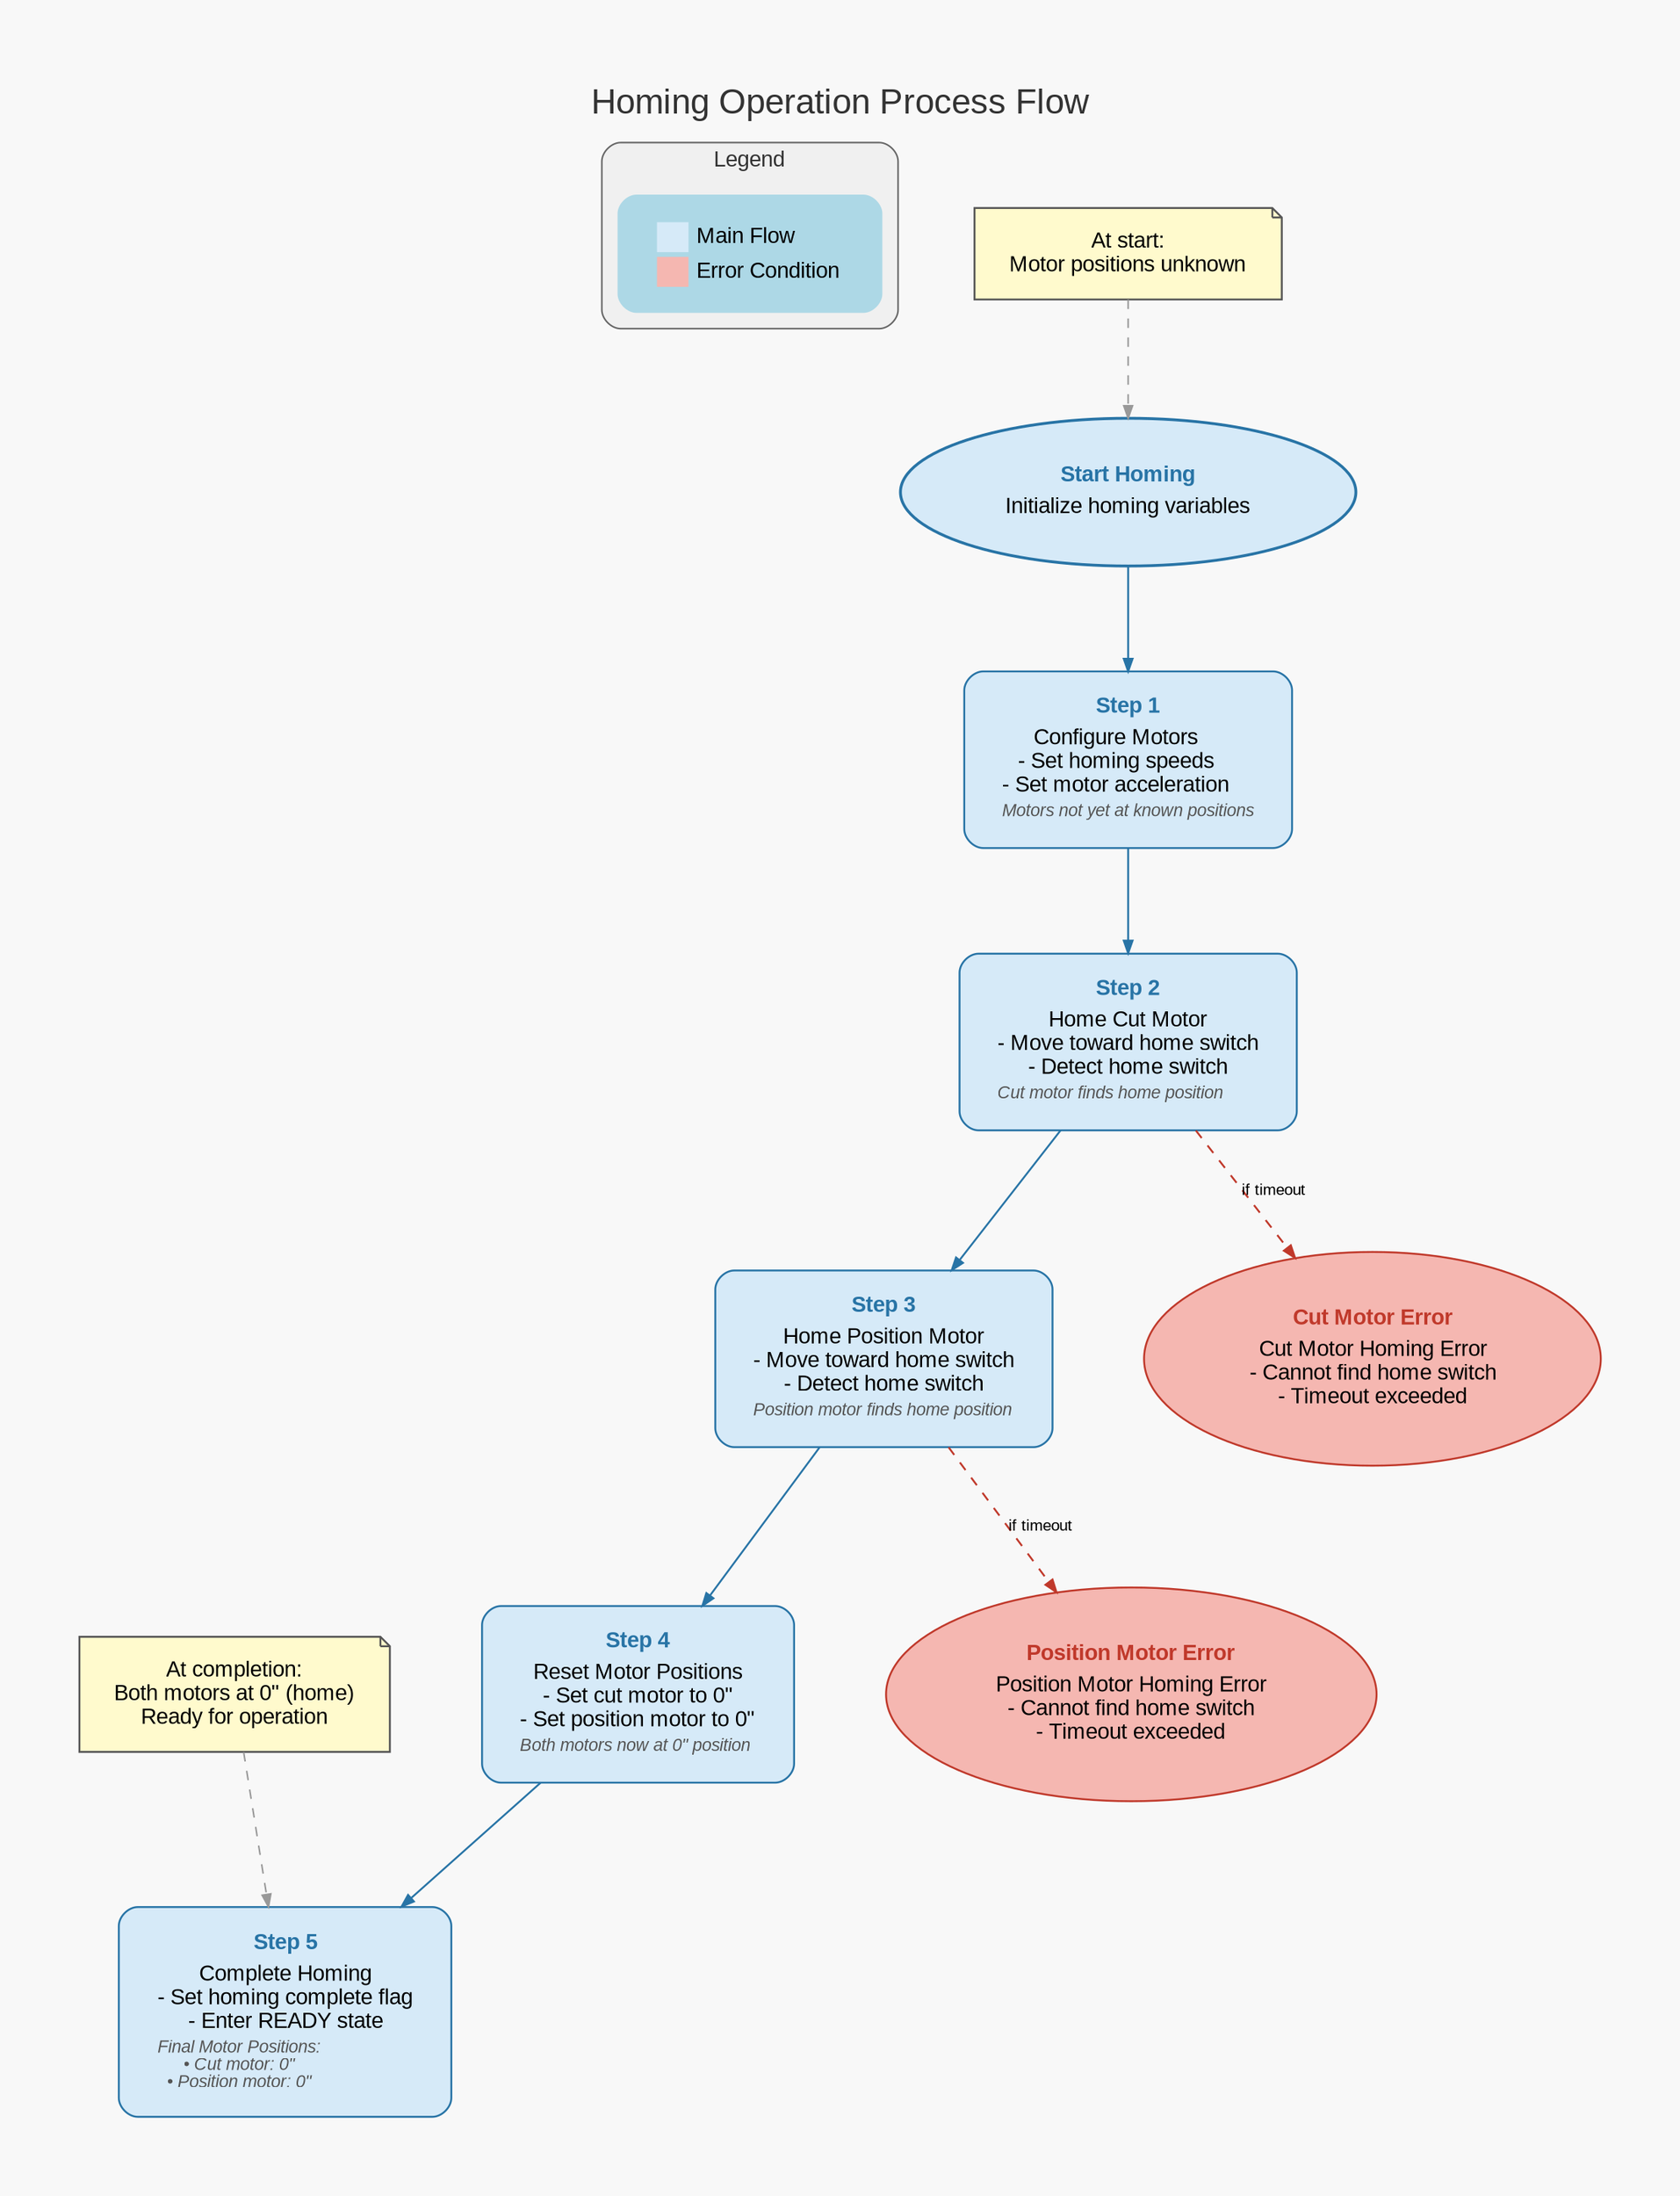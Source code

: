 digraph homing_process {
    // Graph styling
    graph [fontname="Arial", rankdir="TB", splines="polyline", overlap=false, nodesep=0.8, ranksep=0.9, pad=0.7, label="Homing Operation Process Flow", fontsize=22, labelloc="t", bgcolor="#F8F8F8", fontcolor="#333333"];
    node [shape="box", style="rounded,filled", fillcolor="lightblue", fontname="Arial", margin="0.3,0.2", color="#555555", penwidth=1.2];
    edge [fontname="Arial", fontsize=10, color="#777777", penwidth=1.0, arrowsize=0.8];

    // Add a legend
    subgraph cluster_legend {
        label="Legend";
        style="rounded,filled";
        color="#666666";
        fillcolor="#F0F0F0";
        fontsize=14;
        margin=10;
        rank="sink";
        
        legend_node [shape=none, label=<<table border="0" cellborder="0" cellspacing="3">
            <tr><td port="main" bgcolor="#D6EAF8" width="20" height="12"></td><td align="left">Main Flow</td></tr>
            <tr><td port="error" bgcolor="#F5B7B1" width="20" height="12"></td><td align="left">Error Condition</td></tr>
        </table>>];
    }

    // States and transitions for homing process
    start [label=<<table border="0" cellborder="0" cellspacing="0"><tr><td><font color="#2874A6" point-size="14"><b>Start Homing</b></font></td></tr><tr><td>Initialize homing variables</td></tr></table>>, shape="oval", fillcolor="#D6EAF8", color="#2874A6", penwidth=1.8];
    
    // Step 1: Configure for homing
    config [label=<<table border="0" cellborder="0" cellspacing="0"><tr><td><font color="#2874A6" point-size="14"><b>Step 1</b></font></td></tr><tr><td align="left">Configure Motors<br/>- Set homing speeds<br/>- Set motor acceleration</td></tr><tr><td align="left"><font color="#555555" point-size="11"><i>Motors not yet at known positions</i></font></td></tr></table>>, fillcolor="#D6EAF8", color="#2874A6", penwidth=1.2];
    
    // Step 2: Home cut motor
    home_cut [label=<<table border="0" cellborder="0" cellspacing="0"><tr><td><font color="#2874A6" point-size="14"><b>Step 2</b></font></td></tr><tr><td align="left">Home Cut Motor<br/>- Move toward home switch<br/>- Detect home switch</td></tr><tr><td align="left"><font color="#555555" point-size="11"><i>Cut motor finds home position</i></font></td></tr></table>>, fillcolor="#D6EAF8", color="#2874A6", penwidth=1.2];
    
    // Step 3: Home position motor
    home_position [label=<<table border="0" cellborder="0" cellspacing="0"><tr><td><font color="#2874A6" point-size="14"><b>Step 3</b></font></td></tr><tr><td align="left">Home Position Motor<br/>- Move toward home switch<br/>- Detect home switch</td></tr><tr><td align="left"><font color="#555555" point-size="11"><i>Position motor finds home position</i></font></td></tr></table>>, fillcolor="#D6EAF8", color="#2874A6", penwidth=1.2];
    
    // Step 4: Reset positions
    reset_pos [label=<<table border="0" cellborder="0" cellspacing="0"><tr><td><font color="#2874A6" point-size="14"><b>Step 4</b></font></td></tr><tr><td align="left">Reset Motor Positions<br/>- Set cut motor to 0"<br/>- Set position motor to 0"</td></tr><tr><td align="left"><font color="#555555" point-size="11"><i>Both motors now at 0" position</i></font></td></tr></table>>, fillcolor="#D6EAF8", color="#2874A6", penwidth=1.2];
    
    // Step 5: Complete homing
    complete [label=<<table border="0" cellborder="0" cellspacing="0"><tr><td><font color="#2874A6" point-size="14"><b>Step 5</b></font></td></tr><tr><td align="left">Complete Homing<br/>- Set homing complete flag<br/>- Enter READY state</td></tr><tr><td align="left"><font color="#555555" point-size="11"><i>Final Motor Positions:<br/>• Cut motor: 0"<br/>• Position motor: 0"</i></font></td></tr></table>>, fillcolor="#D6EAF8", color="#2874A6", penwidth=1.2];
    
    // Error states
    cut_error [label=<<table border="0" cellborder="0" cellspacing="0"><tr><td><font color="#C0392B" point-size="14"><b>Cut Motor Error</b></font></td></tr><tr><td align="left">Cut Motor Homing Error<br/>- Cannot find home switch<br/>- Timeout exceeded</td></tr></table>>, shape="oval", fillcolor="#F5B7B1", color="#C0392B", penwidth=1.2];
    
    position_error [label=<<table border="0" cellborder="0" cellspacing="0"><tr><td><font color="#C0392B" point-size="14"><b>Position Motor Error</b></font></td></tr><tr><td align="left">Position Motor Homing Error<br/>- Cannot find home switch<br/>- Timeout exceeded</td></tr></table>>, shape="oval", fillcolor="#F5B7B1", color="#C0392B", penwidth=1.2];
    
    // Flow connections
    start -> config [color="#2874A6", penwidth=1.2];
    config -> home_cut [color="#2874A6", penwidth=1.2];
    home_cut -> home_position [color="#2874A6", penwidth=1.2];
    home_position -> reset_pos [color="#2874A6", penwidth=1.2];
    reset_pos -> complete [color="#2874A6", penwidth=1.2];
    
    // Error paths
    home_cut -> cut_error [style="dashed", label="if timeout", color="#C0392B", penwidth=1.2];
    home_position -> position_error [style="dashed", label="if timeout", color="#C0392B", penwidth=1.2];
    
    // Add information notes for process understanding
    note_start [label="At start:\nMotor positions unknown", shape="note", fillcolor="#FFFACD", color="#555555", style="filled"];
    note_end [label="At completion:\nBoth motors at 0\" (home)\nReady for operation", shape="note", fillcolor="#FFFACD", color="#555555", style="filled"];
    
    // Connect notes
    note_start -> start [style="dashed", color="#999999"];
    note_end -> complete [style="dashed", color="#999999"];
} 